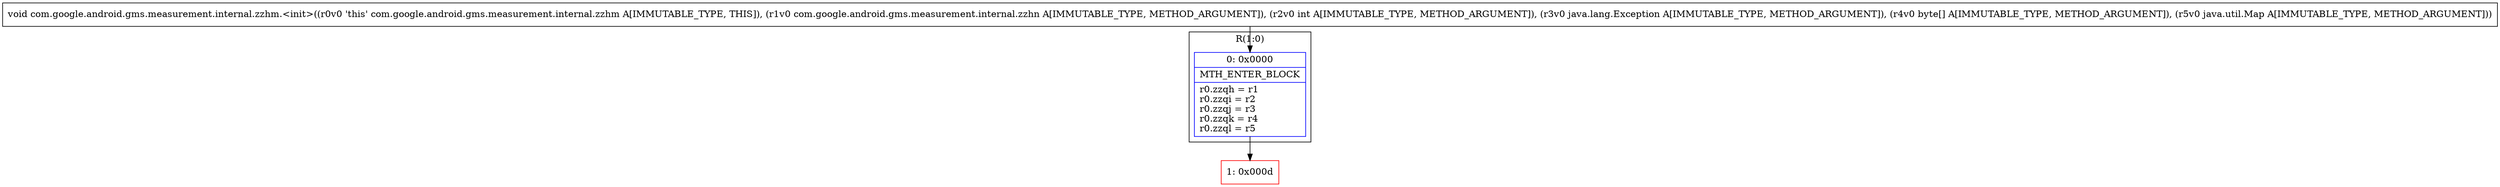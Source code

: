 digraph "CFG forcom.google.android.gms.measurement.internal.zzhm.\<init\>(Lcom\/google\/android\/gms\/measurement\/internal\/zzhn;ILjava\/lang\/Exception;[BLjava\/util\/Map;)V" {
subgraph cluster_Region_591837115 {
label = "R(1:0)";
node [shape=record,color=blue];
Node_0 [shape=record,label="{0\:\ 0x0000|MTH_ENTER_BLOCK\l|r0.zzqh = r1\lr0.zzqi = r2\lr0.zzqj = r3\lr0.zzqk = r4\lr0.zzql = r5\l}"];
}
Node_1 [shape=record,color=red,label="{1\:\ 0x000d}"];
MethodNode[shape=record,label="{void com.google.android.gms.measurement.internal.zzhm.\<init\>((r0v0 'this' com.google.android.gms.measurement.internal.zzhm A[IMMUTABLE_TYPE, THIS]), (r1v0 com.google.android.gms.measurement.internal.zzhn A[IMMUTABLE_TYPE, METHOD_ARGUMENT]), (r2v0 int A[IMMUTABLE_TYPE, METHOD_ARGUMENT]), (r3v0 java.lang.Exception A[IMMUTABLE_TYPE, METHOD_ARGUMENT]), (r4v0 byte[] A[IMMUTABLE_TYPE, METHOD_ARGUMENT]), (r5v0 java.util.Map A[IMMUTABLE_TYPE, METHOD_ARGUMENT])) }"];
MethodNode -> Node_0;
Node_0 -> Node_1;
}


